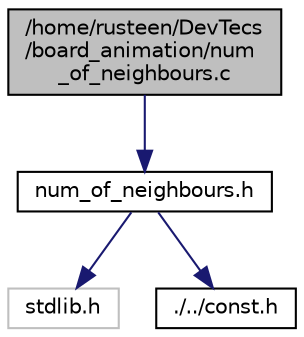 digraph "/home/rusteen/DevTecs/board_animation/num_of_neighbours.c"
{
 // LATEX_PDF_SIZE
  edge [fontname="Helvetica",fontsize="10",labelfontname="Helvetica",labelfontsize="10"];
  node [fontname="Helvetica",fontsize="10",shape=record];
  Node1 [label="/home/rusteen/DevTecs\l/board_animation/num\l_of_neighbours.c",height=0.2,width=0.4,color="black", fillcolor="grey75", style="filled", fontcolor="black",tooltip=" "];
  Node1 -> Node2 [color="midnightblue",fontsize="10",style="solid"];
  Node2 [label="num_of_neighbours.h",height=0.2,width=0.4,color="black", fillcolor="white", style="filled",URL="$num__of__neighbours_8h.html",tooltip=" "];
  Node2 -> Node3 [color="midnightblue",fontsize="10",style="solid"];
  Node3 [label="stdlib.h",height=0.2,width=0.4,color="grey75", fillcolor="white", style="filled",tooltip=" "];
  Node2 -> Node4 [color="midnightblue",fontsize="10",style="solid"];
  Node4 [label="./../const.h",height=0.2,width=0.4,color="black", fillcolor="white", style="filled",URL="$const_8h.html",tooltip=" "];
}
